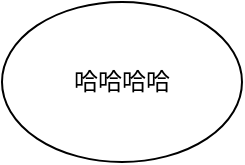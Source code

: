 <mxfile version="21.1.1" type="github">
  <diagram name="第 1 页" id="A-UXmNyX01jZ4MiykHV6">
    <mxGraphModel dx="1050" dy="549" grid="1" gridSize="10" guides="1" tooltips="1" connect="1" arrows="1" fold="1" page="1" pageScale="1" pageWidth="827" pageHeight="1169" math="0" shadow="0">
      <root>
        <mxCell id="0" />
        <mxCell id="1" parent="0" />
        <mxCell id="HtyVcDp6ntAdbI5Z6RH9-1" value="哈哈哈哈" style="ellipse;whiteSpace=wrap;html=1;" vertex="1" parent="1">
          <mxGeometry x="320" y="180" width="120" height="80" as="geometry" />
        </mxCell>
      </root>
    </mxGraphModel>
  </diagram>
</mxfile>
